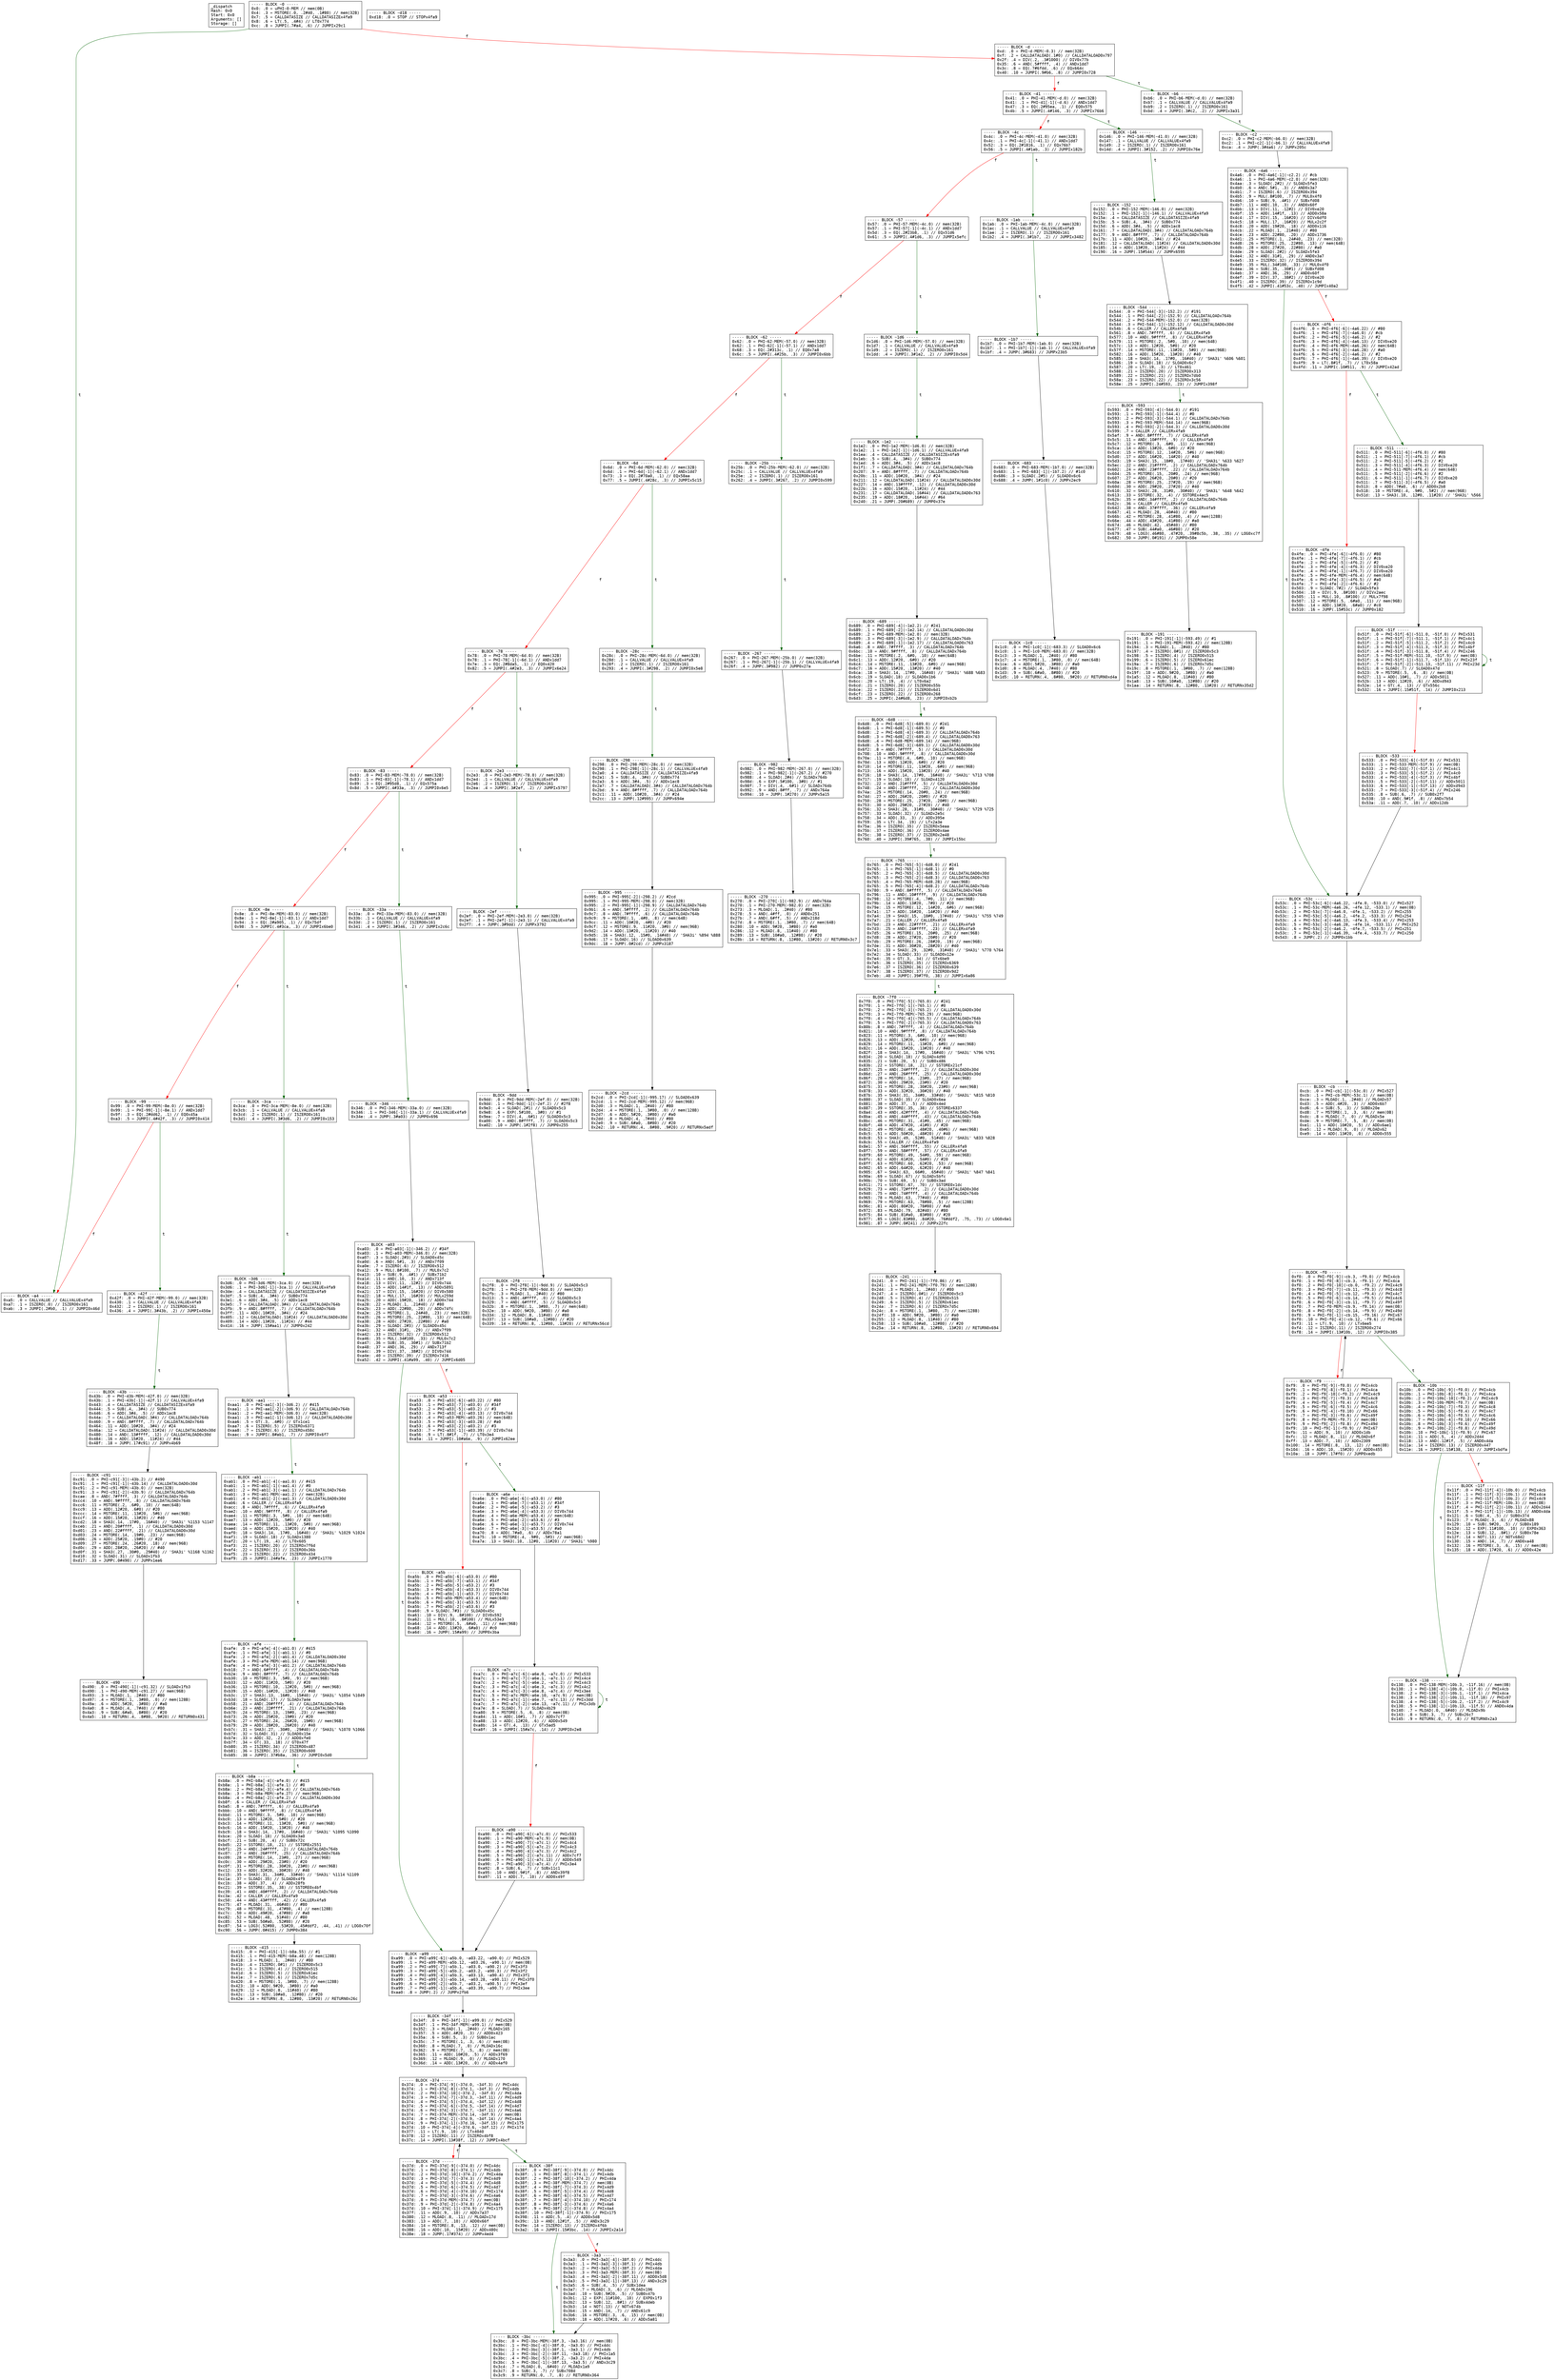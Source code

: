 
digraph G {
graph [fontname = "consolas"];
node  [fontname = "consolas"];
edge  [fontname = "consolas"];
ff [label="{_dispatch\lHash: 0x0\lStart: 0x0\lArguments: []\lStorage: []\l}", shape="record"];
block_0 [label="----- BLOCK ~0 -----\l0x0: .0 = uPHI~0-MEM // mem(0B)\l0x4: .3 = MSTORE(.0, .2#40, .1#80) // mem(32B)\l0x7: .5 = CALLDATASIZE // CALLDATASIZEx4fa9\l0x8: .6 = LT(.5, .4#4) // LT0x774\l0xc: .8 = JUMPI(.7#a4, .6) // JUMPIx29c1\l", shape="record"];
block_d [label="----- BLOCK ~d -----\l0xd: .0 = PHI~d-MEM(~0.3) // mem(32B)\l0xf: .2 = CALLDATALOAD(.1#0) // CALLDATALOAD0x797\l0x2f: .4 = DIV(.2, .3#1000) // DIV0x77b\l0x35: .6 = AND(.5#ffff, .4) // ANDx1dd7\l0x3c: .8 = EQ(.7#6fdd, .6) // EQx664c\l0x40: .10 = JUMPI(.9#b6, .8) // JUMPI0x728\l", shape="record"];
block_41 [label="----- BLOCK ~41 -----\l0x41: .0 = PHI~41-MEM(~d.0) // mem(32B)\l0x41: .1 = PHI~41[-1](~d.6) // ANDx1dd7\l0x47: .3 = EQ(.2#95ea, .1) // EQ0x575\l0x4b: .5 = JUMPI(.4#146, .3) // JUMPIx76b6\l", shape="record"];
block_4c [label="----- BLOCK ~4c -----\l0x4c: .0 = PHI~4c-MEM(~41.0) // mem(32B)\l0x4c: .1 = PHI~4c[-1](~41.1) // ANDx1dd7\l0x52: .3 = EQ(.2#1816, .1) // EQx76b7\l0x56: .5 = JUMPI(.4#1ab, .3) // JUMPIx182b\l", shape="record"];
block_57 [label="----- BLOCK ~57 -----\l0x57: .0 = PHI~57-MEM(~4c.0) // mem(32B)\l0x57: .1 = PHI~57[-1](~4c.1) // ANDx1dd7\l0x5d: .3 = EQ(.2#23b8, .1) // EQx51d6\l0x61: .5 = JUMPI(.4#1d6, .3) // JUMPIx5efc\l", shape="record"];
block_62 [label="----- BLOCK ~62 -----\l0x62: .0 = PHI~62-MEM(~57.0) // mem(32B)\l0x62: .1 = PHI~62[-1](~57.1) // ANDx1dd7\l0x68: .3 = EQ(.2#313c, .1) // EQ0x7a8\l0x6c: .5 = JUMPI(.4#25b, .3) // JUMPI0x6bb\l", shape="record"];
block_6d [label="----- BLOCK ~6d -----\l0x6d: .0 = PHI~6d-MEM(~62.0) // mem(32B)\l0x6d: .1 = PHI~6d[-1](~62.1) // ANDx1dd7\l0x73: .3 = EQ(.2#70a0, .1) // EQx58aa\l0x77: .5 = JUMPI(.4#28c, .3) // JUMPIx5c15\l", shape="record"];
block_78 [label="----- BLOCK ~78 -----\l0x78: .0 = PHI~78-MEM(~6d.0) // mem(32B)\l0x78: .1 = PHI~78[-1](~6d.1) // ANDx1dd7\l0x7e: .3 = EQ(.2#8da5, .1) // EQ0x420\l0x82: .5 = JUMPI(.4#2e3, .3) // JUMPIx6e24\l", shape="record"];
block_83 [label="----- BLOCK ~83 -----\l0x83: .0 = PHI~83-MEM(~78.0) // mem(32B)\l0x83: .1 = PHI~83[-1](~78.1) // ANDx1dd7\l0x89: .3 = EQ(.2#95d8, .1) // EQx575a\l0x8d: .5 = JUMPI(.4#33a, .3) // JUMPI0x6e5\l", shape="record"];
block_8e [label="----- BLOCK ~8e -----\l0x8e: .0 = PHI~8e-MEM(~83.0) // mem(32B)\l0x8e: .1 = PHI~8e[-1](~83.1) // ANDx1dd7\l0x94: .3 = EQ(.2#a905, .1) // EQx75df\l0x98: .5 = JUMPI(.4#3ca, .3) // JUMPIx6be0\l", shape="record"];
block_99 [label="----- BLOCK ~99 -----\l0x99: .0 = PHI~99-MEM(~8e.0) // mem(32B)\l0x99: .1 = PHI~99[-1](~8e.1) // ANDx1dd7\l0x9f: .3 = EQ(.2#dd62, .1) // EQ0x45a\l0xa3: .5 = JUMPI(.4#42f, .3) // JUMPI0x414\l", shape="record"];
block_a4 [label="----- BLOCK ~a4 -----\l0xa5: .0 = CALLVALUE // CALLVALUEx4fa9\l0xa7: .1 = ISZERO(.0) // ISZERO0x161\l0xab: .3 = JUMPI(.2#b0, .1) // JUMPI0x46d\l", shape="record"];
block_b6 [label="----- BLOCK ~b6 -----\l0xb6: .0 = PHI~b6-MEM(~d.0) // mem(32B)\l0xb7: .1 = CALLVALUE // CALLVALUEx4fa9\l0xb9: .2 = ISZERO(.1) // ISZERO0x161\l0xbd: .4 = JUMPI(.3#c2, .2) // JUMPIx3a31\l", shape="record"];
block_c2 [label="----- BLOCK ~c2 -----\l0xc2: .0 = PHI~c2-MEM(~b6.0) // mem(32B)\l0xc2: .1 = PHI~c2[-1](~b6.1) // CALLVALUEx4fa9\l0xca: .4 = JUMP(.3#4a6) // JUMPx205c\l", shape="record"];
block_cb [label="----- BLOCK ~cb -----\l0xcb: .0 = PHI~cb[-1](~53c.0) // PHIx527\l0xcb: .1 = PHI~cb-MEM(~53c.1) // mem(0B)\l0xce: .3 = MLOAD(.1, .2#40) // MLOADx57\l0xd3: .5 = ADD(.4#20, .3) // ADD0x6b7\l0xd6: .6 = SUB(.5, .3) // SUB0x20e\l0xd8: .7 = MSTORE(.1, .3, .6) // mem(0B)\l0xdc: .8 = MLOAD(.7, .0) // MLOADx5e\l0xde: .9 = MSTORE(.7, .5, .8) // mem(0B)\l0xe1: .11 = ADD(.10#20, .5) // ADDx6ae1\l0xe5: .12 = MLOAD(.9, .0) // MLOADx62\l0xe9: .14 = ADD(.13#20, .0) // ADD0x555\l", shape="record"];
block_f0 [label="----- BLOCK ~f0 -----\l0xf0: .0 = PHI~f0[-9](~cb.3, ~f9.0) // PHIx4cb\l0xf0: .1 = PHI~f0[-8](~cb.3, ~f9.1) // PHIx4ca\l0xf0: .2 = PHI~f0[-10](~cb.0, ~f9.2) // PHIx4c9\l0xf0: .3 = PHI~f0[-7](~cb.11, ~f9.3) // PHIx4c8\l0xf0: .4 = PHI~f0[-5](~cb.12, ~f9.4) // PHIx4c7\l0xf0: .5 = PHI~f0[-6](~cb.14, ~f9.5) // PHIx4c6\l0xf0: .6 = PHI~f0[-3](~cb.11, ~f9.7) // PHIx49f\l0xf0: .7 = PHI~f0-MEM(~cb.9, ~f9.14) // mem(0B)\l0xf0: .8 = PHI~f0[-2](~cb.14, ~f9.9) // PHIx49d\l0xf0: .9 = PHI~f0[-1](~cb.15, ~f9.16) // PHIx67\l0xf0: .10 = PHI~f0[-4](~cb.12, ~f9.6) // PHIx66\l0xf3: .11 = LT(.9, .10) // LTx6ee5\l0xf4: .12 = ISZERO(.11) // ISZERO0x274\l0xf8: .14 = JUMPI(.13#10b, .12) // JUMPI0x385\l", shape="record"];
block_f9 [label="----- BLOCK ~f9 -----\l0xf9: .0 = PHI~f9[-9](~f0.0) // PHIx4cb\l0xf9: .1 = PHI~f9[-8](~f0.1) // PHIx4ca\l0xf9: .2 = PHI~f9[-10](~f0.2) // PHIx4c9\l0xf9: .3 = PHI~f9[-7](~f0.3) // PHIx4c8\l0xf9: .4 = PHI~f9[-5](~f0.4) // PHIx4c7\l0xf9: .5 = PHI~f9[-6](~f0.5) // PHIx4c6\l0xf9: .6 = PHI~f9[-4](~f0.10) // PHIx66\l0xf9: .7 = PHI~f9[-3](~f0.6) // PHIx49f\l0xf9: .8 = PHI~f9-MEM(~f0.7) // mem(0B)\l0xf9: .9 = PHI~f9[-2](~f0.8) // PHIx49d\l0xf9: .10 = PHI~f9[-1](~f0.9) // PHIx67\l0xfb: .11 = ADD(.9, .10) // ADD0x1db\l0xfc: .12 = MLOAD(.8, .11) // MLOADx6f\l0xff: .13 = ADD(.7, .10) // ADDx2309\l0x100: .14 = MSTORE(.8, .13, .12) // mem(0B)\l0x104: .16 = ADD(.10, .15#20) // ADD0x455\l0x10a: .18 = JUMP(.17#f0) // JUMP0xedb\l", shape="record"];
block_10b [label="----- BLOCK ~10b -----\l0x10b: .0 = PHI~10b[-9](~f0.0) // PHIx4cb\l0x10b: .1 = PHI~10b[-8](~f0.1) // PHIx4ca\l0x10b: .2 = PHI~10b[-10](~f0.2) // PHIx4c9\l0x10b: .3 = PHI~10b-MEM(~f0.7) // mem(0B)\l0x10b: .4 = PHI~10b[-7](~f0.3) // PHIx4c8\l0x10b: .5 = PHI~10b[-5](~f0.4) // PHIx4c7\l0x10b: .6 = PHI~10b[-6](~f0.5) // PHIx4c6\l0x10b: .7 = PHI~10b[-4](~f0.10) // PHIx66\l0x10b: .8 = PHI~10b[-3](~f0.6) // PHIx49f\l0x10b: .9 = PHI~10b[-2](~f0.8) // PHIx49d\l0x10b: .10 = PHI~10b[-1](~f0.9) // PHIx67\l0x114: .11 = ADD(.5, .4) // ADDx2d44\l0x118: .13 = AND(.12#1f, .5) // AND0x4da\l0x11a: .14 = ISZERO(.13) // ISZERO0x447\l0x11e: .16 = JUMPI(.15#138, .14) // JUMPIxbdfa\l", shape="record"];
block_11f [label="----- BLOCK ~11f -----\l0x11f: .0 = PHI~11f[-4](~10b.0) // PHIx4cb\l0x11f: .1 = PHI~11f[-3](~10b.1) // PHIx4ca\l0x11f: .2 = PHI~11f[-5](~10b.2) // PHIx4c9\l0x11f: .3 = PHI~11f-MEM(~10b.3) // mem(0B)\l0x11f: .4 = PHI~11f[-2](~10b.11) // ADDx2d44\l0x11f: .5 = PHI~11f[-1](~10b.13) // AND0x4da\l0x121: .6 = SUB(.4, .5) // SUB0x374\l0x123: .7 = MLOAD(.3, .6) // MLOADx88\l0x129: .10 = SUB(.9#20, .5) // SUB0x189\l0x12d: .12 = EXP(.11#100, .10) // EXP0x363\l0x12e: .13 = SUB(.12, .8#1) // SUB0x78e\l0x12f: .14 = NOT(.13) // NOTx68d2\l0x130: .15 = AND(.14, .7) // AND0xa48\l0x132: .16 = MSTORE(.3, .6, .15) // mem(0B)\l0x135: .18 = ADD(.17#20, .6) // ADD0x42e\l", shape="record"];
block_138 [label="----- BLOCK ~138 -----\l0x138: .0 = PHI~138-MEM(~10b.3, ~11f.16) // mem(0B)\l0x138: .1 = PHI~138[-4](~10b.0, ~11f.0) // PHIx4cb\l0x138: .2 = PHI~138[-3](~10b.1, ~11f.1) // PHIx4ca\l0x138: .3 = PHI~138[-2](~10b.11, ~11f.18) // PHIx97\l0x138: .4 = PHI~138[-5](~10b.2, ~11f.2) // PHIx4c9\l0x138: .5 = PHI~138[-1](~10b.13, ~11f.5) // AND0x4da\l0x140: .7 = MLOAD(.0, .6#40) // MLOADx9b\l0x143: .8 = SUB(.3, .7) // SUBx26c7\l0x145: .9 = RETURN(.0, .7, .8) // RETURN0x2a3\l", shape="record"];
block_146 [label="----- BLOCK ~146 -----\l0x146: .0 = PHI~146-MEM(~41.0) // mem(32B)\l0x147: .1 = CALLVALUE // CALLVALUEx4fa9\l0x149: .2 = ISZERO(.1) // ISZERO0x161\l0x14d: .4 = JUMPI(.3#152, .2) // JUMPI0x76e\l", shape="record"];
block_152 [label="----- BLOCK ~152 -----\l0x152: .0 = PHI~152-MEM(~146.0) // mem(32B)\l0x152: .1 = PHI~152[-1](~146.1) // CALLVALUEx4fa9\l0x15a: .4 = CALLDATASIZE // CALLDATASIZEx4fa9\l0x15b: .5 = SUB(.4, .3#4) // SUB0x774\l0x15d: .6 = ADD(.3#4, .5) // ADDx1ac8\l0x161: .7 = CALLDATALOAD(.3#4) // CALLDATALOADx764b\l0x177: .9 = AND(.8#ffff, .7) // CALLDATALOADx764b\l0x17b: .11 = ADD(.10#20, .3#4) // #24\l0x181: .12 = CALLDATALOAD(.11#24) // CALLDATALOAD0x30d\l0x185: .14 = ADD(.13#20, .11#24) // #44\l0x190: .16 = JUMP(.15#544) // JUMPx6595\l", shape="record"];
block_191 [label="----- BLOCK ~191 -----\l0x191: .0 = PHI~191[-1](~593.49) // #1\l0x191: .1 = PHI~191-MEM(~593.42) // mem(128B)\l0x194: .3 = MLOAD(.1, .2#40) // #80\l0x197: .4 = ISZERO(.0#1) // ISZERO0x5c3\l0x198: .5 = ISZERO(.4) // ISZERO0x515\l0x199: .6 = ISZERO(.5) // ISZEROx61ec\l0x19a: .7 = ISZERO(.6) // ISZEROx7d5c\l0x19c: .8 = MSTORE(.1, .3#80, .7) // mem(128B)\l0x19f: .10 = ADD(.9#20, .3#80) // #a0\l0x1a5: .12 = MLOAD(.8, .11#40) // #80\l0x1a8: .13 = SUB(.10#a0, .12#80) // #20\l0x1aa: .14 = RETURN(.8, .12#80, .13#20) // RETURNx35d2\l", shape="record"];
block_1ab [label="----- BLOCK ~1ab -----\l0x1ab: .0 = PHI~1ab-MEM(~4c.0) // mem(32B)\l0x1ac: .1 = CALLVALUE // CALLVALUEx4fa9\l0x1ae: .2 = ISZERO(.1) // ISZERO0x161\l0x1b2: .4 = JUMPI(.3#1b7, .2) // JUMPIx3482\l", shape="record"];
block_1b7 [label="----- BLOCK ~1b7 -----\l0x1b7: .0 = PHI~1b7-MEM(~1ab.0) // mem(32B)\l0x1b7: .1 = PHI~1b7[-1](~1ab.1) // CALLVALUEx4fa9\l0x1bf: .4 = JUMP(.3#683) // JUMPx23b5\l", shape="record"];
block_1c0 [label="----- BLOCK ~1c0 -----\l0x1c0: .0 = PHI~1c0[-1](~683.3) // SLOAD0x6c6\l0x1c0: .1 = PHI~1c0-MEM(~683.0) // mem(32B)\l0x1c3: .3 = MLOAD(.1, .2#40) // #80\l0x1c7: .4 = MSTORE(.1, .3#80, .0) // mem(64B)\l0x1ca: .6 = ADD(.5#20, .3#80) // #a0\l0x1d0: .8 = MLOAD(.4, .7#40) // #80\l0x1d3: .9 = SUB(.6#a0, .8#80) // #20\l0x1d5: .10 = RETURN(.4, .8#80, .9#20) // RETURN0xd4a\l", shape="record"];
block_1d6 [label="----- BLOCK ~1d6 -----\l0x1d6: .0 = PHI~1d6-MEM(~57.0) // mem(32B)\l0x1d7: .1 = CALLVALUE // CALLVALUEx4fa9\l0x1d9: .2 = ISZERO(.1) // ISZERO0x161\l0x1dd: .4 = JUMPI(.3#1e2, .2) // JUMPI0x5d4\l", shape="record"];
block_1e2 [label="----- BLOCK ~1e2 -----\l0x1e2: .0 = PHI~1e2-MEM(~1d6.0) // mem(32B)\l0x1e2: .1 = PHI~1e2[-1](~1d6.1) // CALLVALUEx4fa9\l0x1ea: .4 = CALLDATASIZE // CALLDATASIZEx4fa9\l0x1eb: .5 = SUB(.4, .3#4) // SUB0x774\l0x1ed: .6 = ADD(.3#4, .5) // ADDx1ac8\l0x1f1: .7 = CALLDATALOAD(.3#4) // CALLDATALOADx764b\l0x207: .9 = AND(.8#ffff, .7) // CALLDATALOADx764b\l0x20b: .11 = ADD(.10#20, .3#4) // #24\l0x211: .12 = CALLDATALOAD(.11#24) // CALLDATALOAD0x30d\l0x227: .14 = AND(.13#ffff, .12) // CALLDATALOAD0x30d\l0x22b: .16 = ADD(.15#20, .11#24) // #44\l0x231: .17 = CALLDATALOAD(.16#44) // CALLDATALOAD0x763\l0x235: .19 = ADD(.18#20, .16#44) // #64\l0x240: .21 = JUMP(.20#689) // JUMP0x37e\l", shape="record"];
block_241 [label="----- BLOCK ~241 -----\l0x241: .0 = PHI~241[-1](~7f0.86) // #1\l0x241: .1 = PHI~241-MEM(~7f0.79) // mem(128B)\l0x244: .3 = MLOAD(.1, .2#40) // #80\l0x247: .4 = ISZERO(.0#1) // ISZERO0x5c3\l0x248: .5 = ISZERO(.4) // ISZERO0x515\l0x249: .6 = ISZERO(.5) // ISZEROx61ec\l0x24a: .7 = ISZERO(.6) // ISZEROx7d5c\l0x24c: .8 = MSTORE(.1, .3#80, .7) // mem(128B)\l0x24f: .10 = ADD(.9#20, .3#80) // #a0\l0x255: .12 = MLOAD(.8, .11#40) // #80\l0x258: .13 = SUB(.10#a0, .12#80) // #20\l0x25a: .14 = RETURN(.8, .12#80, .13#20) // RETURN0x694\l", shape="record"];
block_25b [label="----- BLOCK ~25b -----\l0x25b: .0 = PHI~25b-MEM(~62.0) // mem(32B)\l0x25c: .1 = CALLVALUE // CALLVALUEx4fa9\l0x25e: .2 = ISZERO(.1) // ISZERO0x161\l0x262: .4 = JUMPI(.3#267, .2) // JUMPI0x599\l", shape="record"];
block_267 [label="----- BLOCK ~267 -----\l0x267: .0 = PHI~267-MEM(~25b.0) // mem(32B)\l0x267: .1 = PHI~267[-1](~25b.1) // CALLVALUEx4fa9\l0x26f: .4 = JUMP(.3#982) // JUMP0x27a\l", shape="record"];
block_270 [label="----- BLOCK ~270 -----\l0x270: .0 = PHI~270[-1](~982.9) // ANDx764a\l0x270: .1 = PHI~270-MEM(~982.0) // mem(32B)\l0x273: .3 = MLOAD(.1, .2#40) // #80\l0x278: .5 = AND(.4#ff, .0) // AND0x251\l0x27b: .7 = AND(.6#ff, .5) // ANDx218d\l0x27d: .8 = MSTORE(.1, .3#80, .7) // mem(64B)\l0x280: .10 = ADD(.9#20, .3#80) // #a0\l0x286: .12 = MLOAD(.8, .11#40) // #80\l0x289: .13 = SUB(.10#a0, .12#80) // #20\l0x28b: .14 = RETURN(.8, .12#80, .13#20) // RETURN0x3c7\l", shape="record"];
block_28c [label="----- BLOCK ~28c -----\l0x28c: .0 = PHI~28c-MEM(~6d.0) // mem(32B)\l0x28d: .1 = CALLVALUE // CALLVALUEx4fa9\l0x28f: .2 = ISZERO(.1) // ISZERO0x161\l0x293: .4 = JUMPI(.3#298, .2) // JUMPI0x5e8\l", shape="record"];
block_298 [label="----- BLOCK ~298 -----\l0x298: .0 = PHI~298-MEM(~28c.0) // mem(32B)\l0x298: .1 = PHI~298[-1](~28c.1) // CALLVALUEx4fa9\l0x2a0: .4 = CALLDATASIZE // CALLDATASIZEx4fa9\l0x2a1: .5 = SUB(.4, .3#4) // SUB0x774\l0x2a3: .6 = ADD(.3#4, .5) // ADDx1ac8\l0x2a7: .7 = CALLDATALOAD(.3#4) // CALLDATALOADx764b\l0x2bd: .9 = AND(.8#ffff, .7) // CALLDATALOADx764b\l0x2c1: .11 = ADD(.10#20, .3#4) // #24\l0x2cc: .13 = JUMP(.12#995) // JUMPx694e\l", shape="record"];
block_2cd [label="----- BLOCK ~2cd -----\l0x2cd: .0 = PHI~2cd[-1](~995.17) // SLOAD0x639\l0x2cd: .1 = PHI~2cd-MEM(~995.12) // mem(96B)\l0x2d0: .3 = MLOAD(.1, .2#40) // #80\l0x2d4: .4 = MSTORE(.1, .3#80, .0) // mem(128B)\l0x2d7: .6 = ADD(.5#20, .3#80) // #a0\l0x2dd: .8 = MLOAD(.4, .7#40) // #80\l0x2e0: .9 = SUB(.6#a0, .8#80) // #20\l0x2e2: .10 = RETURN(.4, .8#80, .9#20) // RETURNx5adf\l", shape="record"];
block_2e3 [label="----- BLOCK ~2e3 -----\l0x2e3: .0 = PHI~2e3-MEM(~78.0) // mem(32B)\l0x2e4: .1 = CALLVALUE // CALLVALUEx4fa9\l0x2e6: .2 = ISZERO(.1) // ISZERO0x161\l0x2ea: .4 = JUMPI(.3#2ef, .2) // JUMPIx5797\l", shape="record"];
block_2ef [label="----- BLOCK ~2ef -----\l0x2ef: .0 = PHI~2ef-MEM(~2e3.0) // mem(32B)\l0x2ef: .1 = PHI~2ef[-1](~2e3.1) // CALLVALUEx4fa9\l0x2f7: .4 = JUMP(.3#9dd) // JUMPx3792\l", shape="record"];
block_2f8 [label="----- BLOCK ~2f8 -----\l0x2f8: .0 = PHI~2f8[-1](~9dd.9) // SLOAD0x5c3\l0x2f8: .1 = PHI~2f8-MEM(~9dd.0) // mem(32B)\l0x2fb: .3 = MLOAD(.1, .2#40) // #80\l0x313: .5 = AND(.4#ffff, .0) // SLOAD0x5c3\l0x329: .7 = AND(.6#ffff, .5) // SLOAD0x5c3\l0x32b: .8 = MSTORE(.1, .3#80, .7) // mem(64B)\l0x32e: .10 = ADD(.9#20, .3#80) // #a0\l0x334: .12 = MLOAD(.8, .11#40) // #80\l0x337: .13 = SUB(.10#a0, .12#80) // #20\l0x339: .14 = RETURN(.8, .12#80, .13#20) // RETURNx56cd\l", shape="record"];
block_33a [label="----- BLOCK ~33a -----\l0x33a: .0 = PHI~33a-MEM(~83.0) // mem(32B)\l0x33b: .1 = CALLVALUE // CALLVALUEx4fa9\l0x33d: .2 = ISZERO(.1) // ISZERO0x161\l0x341: .4 = JUMPI(.3#346, .2) // JUMPIx2c6c\l", shape="record"];
block_346 [label="----- BLOCK ~346 -----\l0x346: .0 = PHI~346-MEM(~33a.0) // mem(32B)\l0x346: .1 = PHI~346[-1](~33a.1) // CALLVALUEx4fa9\l0x34e: .4 = JUMP(.3#a03) // JUMP0x696\l", shape="record"];
block_34f [label="----- BLOCK ~34f -----\l0x34f: .0 = PHI~34f[-1](~a99.0) // PHIx529\l0x34f: .1 = PHI~34f-MEM(~a99.1) // mem(0B)\l0x352: .3 = MLOAD(.1, .2#40) // MLOADx165\l0x357: .5 = ADD(.4#20, .3) // ADD0x423\l0x35a: .6 = SUB(.5, .3) // SUB0x1ac\l0x35c: .7 = MSTORE(.1, .3, .6) // mem(0B)\l0x360: .8 = MLOAD(.7, .0) // MLOADx16c\l0x362: .9 = MSTORE(.7, .5, .8) // mem(0B)\l0x365: .11 = ADD(.10#20, .5) // ADDx3f69\l0x369: .12 = MLOAD(.9, .0) // MLOADx170\l0x36d: .14 = ADD(.13#20, .0) // ADDx4af0\l", shape="record"];
block_374 [label="----- BLOCK ~374 -----\l0x374: .0 = PHI~374[-9](~37d.0, ~34f.3) // PHIx4dc\l0x374: .1 = PHI~374[-8](~37d.1, ~34f.3) // PHIx4db\l0x374: .2 = PHI~374[-10](~37d.2, ~34f.0) // PHIx4da\l0x374: .3 = PHI~374[-7](~37d.3, ~34f.11) // PHIx4d9\l0x374: .4 = PHI~374[-5](~37d.4, ~34f.12) // PHIx4d8\l0x374: .5 = PHI~374[-6](~37d.5, ~34f.14) // PHIx4d7\l0x374: .6 = PHI~374[-3](~37d.7, ~34f.11) // PHIx4a6\l0x374: .7 = PHI~374-MEM(~37d.14, ~34f.9) // mem(0B)\l0x374: .8 = PHI~374[-2](~37d.9, ~34f.14) // PHIx4a4\l0x374: .9 = PHI~374[-1](~37d.16, ~34f.15) // PHIx175\l0x374: .10 = PHI~374[-4](~37d.6, ~34f.12) // PHIx174\l0x377: .11 = LT(.9, .10) // LTx4040\l0x378: .12 = ISZERO(.11) // ISZEROx4bf8\l0x37c: .14 = JUMPI(.13#38f, .12) // JUMPIx4bcf\l", shape="record"];
block_37d [label="----- BLOCK ~37d -----\l0x37d: .0 = PHI~37d[-9](~374.0) // PHIx4dc\l0x37d: .1 = PHI~37d[-8](~374.1) // PHIx4db\l0x37d: .2 = PHI~37d[-10](~374.2) // PHIx4da\l0x37d: .3 = PHI~37d[-7](~374.3) // PHIx4d9\l0x37d: .4 = PHI~37d[-5](~374.4) // PHIx4d8\l0x37d: .5 = PHI~37d[-6](~374.5) // PHIx4d7\l0x37d: .6 = PHI~37d[-4](~374.10) // PHIx174\l0x37d: .7 = PHI~37d[-3](~374.6) // PHIx4a6\l0x37d: .8 = PHI~37d-MEM(~374.7) // mem(0B)\l0x37d: .9 = PHI~37d[-2](~374.8) // PHIx4a4\l0x37d: .10 = PHI~37d[-1](~374.9) // PHIx175\l0x37f: .11 = ADD(.9, .10) // ADDx7a37\l0x380: .12 = MLOAD(.8, .11) // MLOADx17d\l0x383: .13 = ADD(.7, .10) // ADD0x66f\l0x384: .14 = MSTORE(.8, .13, .12) // mem(0B)\l0x388: .16 = ADD(.10, .15#20) // ADDx480c\l0x38e: .18 = JUMP(.17#374) // JUMPx4ed4\l", shape="record"];
block_38f [label="----- BLOCK ~38f -----\l0x38f: .0 = PHI~38f[-9](~374.0) // PHIx4dc\l0x38f: .1 = PHI~38f[-8](~374.1) // PHIx4db\l0x38f: .2 = PHI~38f[-10](~374.2) // PHIx4da\l0x38f: .3 = PHI~38f-MEM(~374.7) // mem(0B)\l0x38f: .4 = PHI~38f[-7](~374.3) // PHIx4d9\l0x38f: .5 = PHI~38f[-5](~374.4) // PHIx4d8\l0x38f: .6 = PHI~38f[-6](~374.5) // PHIx4d7\l0x38f: .7 = PHI~38f[-4](~374.10) // PHIx174\l0x38f: .8 = PHI~38f[-3](~374.6) // PHIx4a6\l0x38f: .9 = PHI~38f[-2](~374.8) // PHIx4a4\l0x38f: .10 = PHI~38f[-1](~374.9) // PHIx175\l0x398: .11 = ADD(.5, .4) // ADD0x5d8\l0x39c: .13 = AND(.12#1f, .5) // ANDx3c29\l0x39e: .14 = ISZERO(.13) // ISZEROx4f6b\l0x3a2: .16 = JUMPI(.15#3bc, .14) // JUMPIx2a14\l", shape="record"];
block_3a3 [label="----- BLOCK ~3a3 -----\l0x3a3: .0 = PHI~3a3[-4](~38f.0) // PHIx4dc\l0x3a3: .1 = PHI~3a3[-3](~38f.1) // PHIx4db\l0x3a3: .2 = PHI~3a3[-5](~38f.2) // PHIx4da\l0x3a3: .3 = PHI~3a3-MEM(~38f.3) // mem(0B)\l0x3a3: .4 = PHI~3a3[-2](~38f.11) // ADD0x5d8\l0x3a3: .5 = PHI~3a3[-1](~38f.13) // ANDx3c29\l0x3a5: .6 = SUB(.4, .5) // SUBx1dea\l0x3a7: .7 = MLOAD(.3, .6) // MLOADx196\l0x3ad: .10 = SUB(.9#20, .5) // SUB0x47b\l0x3b1: .12 = EXP(.11#100, .10) // EXP0x1f3\l0x3b2: .13 = SUB(.12, .8#1) // SUBx4deb\l0x3b3: .14 = NOT(.13) // NOTx674b\l0x3b4: .15 = AND(.14, .7) // ANDx61c9\l0x3b6: .16 = MSTORE(.3, .6, .15) // mem(0B)\l0x3b9: .18 = ADD(.17#20, .6) // ADDx5a81\l", shape="record"];
block_3bc [label="----- BLOCK ~3bc -----\l0x3bc: .0 = PHI~3bc-MEM(~38f.3, ~3a3.16) // mem(0B)\l0x3bc: .1 = PHI~3bc[-4](~38f.0, ~3a3.0) // PHIx4dc\l0x3bc: .2 = PHI~3bc[-3](~38f.1, ~3a3.1) // PHIx4db\l0x3bc: .3 = PHI~3bc[-2](~38f.11, ~3a3.18) // PHIx1a5\l0x3bc: .4 = PHI~3bc[-5](~38f.2, ~3a3.2) // PHIx4da\l0x3bc: .5 = PHI~3bc[-1](~38f.13, ~3a3.5) // ANDx3c29\l0x3c4: .7 = MLOAD(.0, .6#40) // MLOADx1a9\l0x3c7: .8 = SUB(.3, .7) // SUBx708d\l0x3c9: .9 = RETURN(.0, .7, .8) // RETURN0x364\l", shape="record"];
block_3ca [label="----- BLOCK ~3ca -----\l0x3ca: .0 = PHI~3ca-MEM(~8e.0) // mem(32B)\l0x3cb: .1 = CALLVALUE // CALLVALUEx4fa9\l0x3cd: .2 = ISZERO(.1) // ISZERO0x161\l0x3d1: .4 = JUMPI(.3#3d6, .2) // JUMPI0x153\l", shape="record"];
block_3d6 [label="----- BLOCK ~3d6 -----\l0x3d6: .0 = PHI~3d6-MEM(~3ca.0) // mem(32B)\l0x3d6: .1 = PHI~3d6[-1](~3ca.1) // CALLVALUEx4fa9\l0x3de: .4 = CALLDATASIZE // CALLDATASIZEx4fa9\l0x3df: .5 = SUB(.4, .3#4) // SUB0x774\l0x3e1: .6 = ADD(.3#4, .5) // ADDx1ac8\l0x3e5: .7 = CALLDATALOAD(.3#4) // CALLDATALOADx764b\l0x3fb: .9 = AND(.8#ffff, .7) // CALLDATALOADx764b\l0x3ff: .11 = ADD(.10#20, .3#4) // #24\l0x405: .12 = CALLDATALOAD(.11#24) // CALLDATALOAD0x30d\l0x409: .14 = ADD(.13#20, .11#24) // #44\l0x414: .16 = JUMP(.15#aa1) // JUMP0x242\l", shape="record"];
block_415 [label="----- BLOCK ~415 -----\l0x415: .0 = PHI~415[-1](~b8a.55) // #1\l0x415: .1 = PHI~415-MEM(~b8a.48) // mem(128B)\l0x418: .3 = MLOAD(.1, .2#40) // #80\l0x41b: .4 = ISZERO(.0#1) // ISZERO0x5c3\l0x41c: .5 = ISZERO(.4) // ISZERO0x515\l0x41d: .6 = ISZERO(.5) // ISZEROx61ec\l0x41e: .7 = ISZERO(.6) // ISZEROx7d5c\l0x420: .8 = MSTORE(.1, .3#80, .7) // mem(128B)\l0x423: .10 = ADD(.9#20, .3#80) // #a0\l0x429: .12 = MLOAD(.8, .11#40) // #80\l0x42c: .13 = SUB(.10#a0, .12#80) // #20\l0x42e: .14 = RETURN(.8, .12#80, .13#20) // RETURN0x26c\l", shape="record"];
block_42f [label="----- BLOCK ~42f -----\l0x42f: .0 = PHI~42f-MEM(~99.0) // mem(32B)\l0x430: .1 = CALLVALUE // CALLVALUEx4fa9\l0x432: .2 = ISZERO(.1) // ISZERO0x161\l0x436: .4 = JUMPI(.3#43b, .2) // JUMPIx450a\l", shape="record"];
block_43b [label="----- BLOCK ~43b -----\l0x43b: .0 = PHI~43b-MEM(~42f.0) // mem(32B)\l0x43b: .1 = PHI~43b[-1](~42f.1) // CALLVALUEx4fa9\l0x443: .4 = CALLDATASIZE // CALLDATASIZEx4fa9\l0x444: .5 = SUB(.4, .3#4) // SUB0x774\l0x446: .6 = ADD(.3#4, .5) // ADDx1ac8\l0x44a: .7 = CALLDATALOAD(.3#4) // CALLDATALOADx764b\l0x460: .9 = AND(.8#ffff, .7) // CALLDATALOADx764b\l0x464: .11 = ADD(.10#20, .3#4) // #24\l0x46a: .12 = CALLDATALOAD(.11#24) // CALLDATALOAD0x30d\l0x480: .14 = AND(.13#ffff, .12) // CALLDATALOAD0x30d\l0x484: .16 = ADD(.15#20, .11#24) // #44\l0x48f: .18 = JUMP(.17#c91) // JUMPx4b69\l", shape="record"];
block_490 [label="----- BLOCK ~490 -----\l0x490: .0 = PHI~490[-1](~c91.32) // SLOADx1fb3\l0x490: .1 = PHI~490-MEM(~c91.27) // mem(96B)\l0x493: .3 = MLOAD(.1, .2#40) // #80\l0x497: .4 = MSTORE(.1, .3#80, .0) // mem(128B)\l0x49a: .6 = ADD(.5#20, .3#80) // #a0\l0x4a0: .8 = MLOAD(.4, .7#40) // #80\l0x4a3: .9 = SUB(.6#a0, .8#80) // #20\l0x4a5: .10 = RETURN(.4, .8#80, .9#20) // RETURN0x431\l", shape="record"];
block_4a6 [label="----- BLOCK ~4a6 -----\l0x4a6: .0 = PHI~4a6[-1](~c2.2) // #cb\l0x4a6: .1 = PHI~4a6-MEM(~c2.0) // mem(32B)\l0x4aa: .3 = SLOAD(.2#2) // SLOADx5fe3\l0x4b0: .6 = AND(.5#1, .3) // AND0x3a7\l0x4b1: .7 = ISZERO(.6) // ISZERO0x394\l0x4b5: .9 = MUL(.8#100, .7) // MUL0x4f0\l0x4b6: .10 = SUB(.9, .4#1) // SUBxfd08\l0x4b7: .11 = AND(.10, .3) // AND0x60f\l0x4bb: .13 = DIV(.11, .12#2) // DIV0xe20\l0x4bf: .15 = ADD(.14#1f, .13) // ADD0x58a\l0x4c4: .17 = DIV(.15, .16#20) // DIVx6df0\l0x4c5: .18 = MUL(.17, .16#20) // MULx2c2f\l0x4c8: .20 = ADD(.19#20, .18) // ADD0x116\l0x4cb: .22 = MLOAD(.1, .21#40) // #80\l0x4ce: .23 = ADD(.22#80, .20) // ADDx1736\l0x4d1: .25 = MSTORE(.1, .24#40, .23) // mem(32B)\l0x4d8: .26 = MSTORE(.25, .22#80, .13) // mem(64B)\l0x4db: .28 = ADD(.27#20, .22#80) // #a0\l0x4de: .29 = SLOAD(.2#2) // SLOADx5fe3\l0x4e4: .32 = AND(.31#1, .29) // AND0x3a7\l0x4e5: .33 = ISZERO(.32) // ISZERO0x394\l0x4e9: .35 = MUL(.34#100, .33) // MUL0x4f0\l0x4ea: .36 = SUB(.35, .30#1) // SUBxfd08\l0x4eb: .37 = AND(.36, .29) // AND0x60f\l0x4ef: .39 = DIV(.37, .38#2) // DIV0xe20\l0x4f1: .40 = ISZERO(.39) // ISZEROx1c9d\l0x4f5: .42 = JUMPI(.41#53c, .40) // JUMPIx40a2\l", shape="record"];
block_4f6 [label="----- BLOCK ~4f6 -----\l0x4f6: .0 = PHI~4f6[-6](~4a6.22) // #80\l0x4f6: .1 = PHI~4f6[-7](~4a6.0) // #cb\l0x4f6: .2 = PHI~4f6[-5](~4a6.2) // #2\l0x4f6: .3 = PHI~4f6[-4](~4a6.13) // DIV0xe20\l0x4f6: .4 = PHI~4f6-MEM(~4a6.26) // mem(64B)\l0x4f6: .5 = PHI~4f6[-3](~4a6.28) // #a0\l0x4f6: .6 = PHI~4f6[-2](~4a6.2) // #2\l0x4f6: .7 = PHI~4f6[-1](~4a6.39) // DIV0xe20\l0x4f9: .9 = LT(.8#1f, .7) // LT0x58a\l0x4fd: .11 = JUMPI(.10#511, .9) // JUMPIx42ad\l", shape="record"];
block_4fe [label="----- BLOCK ~4fe -----\l0x4fe: .0 = PHI~4fe[-6](~4f6.0) // #80\l0x4fe: .1 = PHI~4fe[-7](~4f6.1) // #cb\l0x4fe: .2 = PHI~4fe[-5](~4f6.2) // #2\l0x4fe: .3 = PHI~4fe[-4](~4f6.3) // DIV0xe20\l0x4fe: .4 = PHI~4fe[-1](~4f6.7) // DIV0xe20\l0x4fe: .5 = PHI~4fe-MEM(~4f6.4) // mem(64B)\l0x4fe: .6 = PHI~4fe[-3](~4f6.5) // #a0\l0x4fe: .7 = PHI~4fe[-2](~4f6.6) // #2\l0x503: .9 = SLOAD(.7#2) // SLOADx5fe3\l0x504: .10 = DIV(.9, .8#100) // DIVx2aec\l0x505: .11 = MUL(.10, .8#100) // MULx7f98\l0x507: .12 = MSTORE(.5, .6#a0, .11) // mem(96B)\l0x50b: .14 = ADD(.13#20, .6#a0) // #c0\l0x510: .16 = JUMP(.15#53c) // JUMP0x182\l", shape="record"];
block_511 [label="----- BLOCK ~511 -----\l0x511: .0 = PHI~511[-6](~4f6.0) // #80\l0x511: .1 = PHI~511[-7](~4f6.1) // #cb\l0x511: .2 = PHI~511[-5](~4f6.2) // #2\l0x511: .3 = PHI~511[-4](~4f6.3) // DIV0xe20\l0x511: .4 = PHI~511-MEM(~4f6.4) // mem(64B)\l0x511: .5 = PHI~511[-2](~4f6.6) // #2\l0x511: .6 = PHI~511[-1](~4f6.7) // DIV0xe20\l0x511: .7 = PHI~511[-3](~4f6.5) // #a0\l0x513: .8 = ADD(.7#a0, .6) // ADD0x2b8\l0x518: .10 = MSTORE(.4, .9#0, .5#2) // mem(96B)\l0x51d: .13 = SHA3(.10, .12#0, .11#20) // 'SHA3i' %566\l", shape="record"];
block_51f [label="----- BLOCK ~51f -----\l0x51f: .0 = PHI~51f[-6](~511.0, ~51f.0) // PHIx531\l0x51f: .1 = PHI~51f[-7](~511.1, ~51f.1) // PHIx4c1\l0x51f: .2 = PHI~51f[-5](~511.2, ~51f.2) // PHIx4c0\l0x51f: .3 = PHI~51f[-4](~511.3, ~51f.3) // PHIx4bf\l0x51f: .4 = PHI~51f[-3](~511.8, ~51f.4) // PHIx246\l0x51f: .5 = PHI~51f-MEM(~511.10, ~51f.9) // mem(0B)\l0x51f: .6 = PHI~51f[-1](~511.7, ~51f.13) // PHIx23f\l0x51f: .7 = PHI~51f[-2](~511.13, ~51f.11) // PHIx23d\l0x521: .8 = SLOAD(.7) // SLOAD0x47d\l0x523: .9 = MSTORE(.5, .6, .8) // mem(0B)\l0x527: .11 = ADD(.10#1, .7) // ADDx5011\l0x52b: .13 = ADD(.12#20, .6) // ADDxd943\l0x52e: .14 = GT(.4, .13) // GTx556c\l0x532: .16 = JUMPI(.15#51f, .14) // JUMPI0x213\l", shape="record"];
block_533 [label="----- BLOCK ~533 -----\l0x533: .0 = PHI~533[-6](~51f.0) // PHIx531\l0x533: .1 = PHI~533-MEM(~51f.9) // mem(0B)\l0x533: .2 = PHI~533[-7](~51f.1) // PHIx4c1\l0x533: .3 = PHI~533[-5](~51f.2) // PHIx4c0\l0x533: .4 = PHI~533[-4](~51f.3) // PHIx4bf\l0x533: .5 = PHI~533[-2](~51f.11) // ADDx5011\l0x533: .6 = PHI~533[-1](~51f.13) // ADDxd943\l0x533: .7 = PHI~533[-3](~51f.4) // PHIx246\l0x535: .8 = SUB(.6, .7) // SUB0x2f7\l0x538: .10 = AND(.9#1f, .8) // ANDx7b54\l0x53a: .11 = ADD(.7, .10) // ADDx12db\l", shape="record"];
block_53c [label="----- BLOCK ~53c -----\l0x53c: .0 = PHI~53c[-6](~4a6.22, ~4fe.0, ~533.0) // PHIx527\l0x53c: .1 = PHI~53c-MEM(~4a6.26, ~4fe.12, ~533.1) // mem(0B)\l0x53c: .2 = PHI~53c[-7](~4a6.0, ~4fe.1, ~533.2) // PHIx255\l0x53c: .3 = PHI~53c[-5](~4a6.2, ~4fe.2, ~533.3) // PHIx254\l0x53c: .4 = PHI~53c[-4](~4a6.13, ~4fe.3, ~533.4) // PHIx253\l0x53c: .5 = PHI~53c[-3](~4a6.28, ~4fe.14, ~533.11) // PHIx252\l0x53c: .6 = PHI~53c[-2](~4a6.2, ~4fe.7, ~533.5) // PHIx251\l0x53c: .7 = PHI~53c[-1](~4a6.39, ~4fe.4, ~533.7) // PHIx250\l0x543: .8 = JUMP(.2) // JUMP0x1bb\l", shape="record"];
block_544 [label="----- BLOCK ~544 -----\l0x544: .0 = PHI~544[-3](~152.2) // #191\l0x544: .1 = PHI~544[-2](~152.9) // CALLDATALOADx764b\l0x544: .2 = PHI~544-MEM(~152.0) // mem(32B)\l0x544: .3 = PHI~544[-1](~152.12) // CALLDATALOAD0x30d\l0x54b: .6 = CALLER // CALLERx4fa9\l0x561: .8 = AND(.7#ffff, .6) // CALLERx4fa9\l0x577: .10 = AND(.9#ffff, .8) // CALLERx4fa9\l0x579: .11 = MSTORE(.2, .5#0, .10) // mem(64B)\l0x57c: .13 = ADD(.12#20, .5#0) // #20\l0x57f: .14 = MSTORE(.11, .13#20, .5#0) // mem(96B)\l0x582: .16 = ADD(.15#20, .13#20) // #40\l0x585: .18 = SHA3(.14, .17#0, .16#40) // 'SHA3i' %606 %601\l0x586: .19 = SLOAD(.18) // SLOAD0x6c7\l0x587: .20 = LT(.19, .3) // LT0x461\l0x588: .21 = ISZERO(.20) // ISZERO0x313\l0x589: .22 = ISZERO(.21) // ISZEROx7db0\l0x58a: .23 = ISZERO(.22) // ISZEROx3c56\l0x58e: .25 = JUMPI(.24#593, .23) // JUMPIx398f\l", shape="record"];
block_593 [label="----- BLOCK ~593 -----\l0x593: .0 = PHI~593[-4](~544.0) // #191\l0x593: .1 = PHI~593[-1](~544.4) // #0\l0x593: .2 = PHI~593[-3](~544.1) // CALLDATALOADx764b\l0x593: .3 = PHI~593-MEM(~544.14) // mem(96B)\l0x593: .4 = PHI~593[-2](~544.3) // CALLDATALOAD0x30d\l0x599: .7 = CALLER // CALLERx4fa9\l0x5af: .9 = AND(.8#ffff, .7) // CALLERx4fa9\l0x5c5: .11 = AND(.10#ffff, .9) // CALLERx4fa9\l0x5c7: .12 = MSTORE(.3, .6#0, .11) // mem(96B)\l0x5ca: .14 = ADD(.13#20, .6#0) // #20\l0x5cd: .15 = MSTORE(.12, .14#20, .5#6) // mem(96B)\l0x5d0: .17 = ADD(.16#20, .14#20) // #40\l0x5d3: .19 = SHA3(.15, .18#0, .17#40) // 'SHA3i' %633 %627\l0x5ec: .22 = AND(.21#ffff, .2) // CALLDATALOADx764b\l0x602: .24 = AND(.23#ffff, .22) // CALLDATALOADx764b\l0x604: .25 = MSTORE(.15, .20#0, .24) // mem(96B)\l0x607: .27 = ADD(.26#20, .20#0) // #20\l0x60a: .28 = MSTORE(.25, .27#20, .19) // mem(96B)\l0x60d: .30 = ADD(.29#20, .27#20) // #40\l0x610: .32 = SHA3(.28, .31#0, .30#40) // 'SHA3i' %648 %642\l0x613: .33 = SSTORE(.32, .4) // SSTOREx4ac5\l0x62b: .35 = AND(.34#ffff, .2) // CALLDATALOADx764b\l0x62c: .36 = CALLER // CALLERx4fa9\l0x642: .38 = AND(.37#ffff, .36) // CALLERx4fa9\l0x667: .41 = MLOAD(.28, .40#40) // #80\l0x66b: .42 = MSTORE(.28, .41#80, .4) // mem(128B)\l0x66e: .44 = ADD(.43#20, .41#80) // #a0\l0x674: .46 = MLOAD(.42, .45#40) // #80\l0x677: .47 = SUB(.44#a0, .46#80) // #20\l0x679: .48 = LOG3(.46#80, .47#20, .39#8c5b, .38, .35) // LOG0xc7f\l0x682: .50 = JUMP(.0#191) // JUMP0x58e\l", shape="record"];
block_683 [label="----- BLOCK ~683 -----\l0x683: .0 = PHI~683-MEM(~1b7.0) // mem(32B)\l0x683: .1 = PHI~683[-1](~1b7.2) // #1c0\l0x686: .3 = SLOAD(.2#5) // SLOAD0x6c6\l0x688: .4 = JUMP(.1#1c0) // JUMPx2ec9\l", shape="record"];
block_689 [label="----- BLOCK ~689 -----\l0x689: .0 = PHI~689[-4](~1e2.2) // #241\l0x689: .1 = PHI~689[-2](~1e2.14) // CALLDATALOAD0x30d\l0x689: .2 = PHI~689-MEM(~1e2.0) // mem(32B)\l0x689: .3 = PHI~689[-3](~1e2.9) // CALLDATALOADx764b\l0x689: .4 = PHI~689[-1](~1e2.17) // CALLDATALOAD0x763\l0x6a6: .8 = AND(.7#ffff, .3) // CALLDATALOADx764b\l0x6bc: .10 = AND(.9#ffff, .8) // CALLDATALOADx764b\l0x6be: .11 = MSTORE(.2, .6#0, .10) // mem(64B)\l0x6c1: .13 = ADD(.12#20, .6#0) // #20\l0x6c4: .14 = MSTORE(.11, .13#20, .6#0) // mem(96B)\l0x6c7: .16 = ADD(.15#20, .13#20) // #40\l0x6ca: .18 = SHA3(.14, .17#0, .16#40) // 'SHA3i' %688 %683\l0x6cb: .19 = SLOAD(.18) // SLOAD0x1b6\l0x6cc: .20 = LT(.19, .4) // LT0x6a2\l0x6cd: .21 = ISZERO(.20) // ISZERO0x55b\l0x6ce: .22 = ISZERO(.21) // ISZERO0x6d1\l0x6cf: .23 = ISZERO(.22) // ISZERO0x268\l0x6d3: .25 = JUMPI(.24#6d8, .23) // JUMPI0xb2b\l", shape="record"];
block_6d8 [label="----- BLOCK ~6d8 -----\l0x6d8: .0 = PHI~6d8[-5](~689.0) // #241\l0x6d8: .1 = PHI~6d8[-1](~689.5) // #0\l0x6d8: .2 = PHI~6d8[-4](~689.3) // CALLDATALOADx764b\l0x6d8: .3 = PHI~6d8[-2](~689.4) // CALLDATALOAD0x763\l0x6d8: .4 = PHI~6d8-MEM(~689.14) // mem(96B)\l0x6d8: .5 = PHI~6d8[-3](~689.1) // CALLDATALOAD0x30d\l0x6f2: .8 = AND(.7#ffff, .5) // CALLDATALOAD0x30d\l0x708: .10 = AND(.9#ffff, .8) // CALLDATALOAD0x30d\l0x70a: .11 = MSTORE(.4, .6#0, .10) // mem(96B)\l0x70d: .13 = ADD(.12#20, .6#0) // #20\l0x710: .14 = MSTORE(.11, .13#20, .6#0) // mem(96B)\l0x713: .16 = ADD(.15#20, .13#20) // #40\l0x716: .18 = SHA3(.14, .17#0, .16#40) // 'SHA3i' %713 %708\l0x717: .19 = SLOAD(.18) // SLOADx4120\l0x732: .22 = AND(.21#ffff, .5) // CALLDATALOAD0x30d\l0x748: .24 = AND(.23#ffff, .22) // CALLDATALOAD0x30d\l0x74a: .25 = MSTORE(.14, .20#0, .24) // mem(96B)\l0x74d: .27 = ADD(.26#20, .20#0) // #20\l0x750: .28 = MSTORE(.25, .27#20, .20#0) // mem(96B)\l0x753: .30 = ADD(.29#20, .27#20) // #40\l0x756: .32 = SHA3(.28, .31#0, .30#40) // 'SHA3i' %729 %725\l0x757: .33 = SLOAD(.32) // SLOADx2e5c\l0x758: .34 = ADD(.33, .3) // ADDx395e\l0x759: .35 = LT(.34, .19) // LTx2a3e\l0x75a: .36 = ISZERO(.35) // ISZEROx5eaa\l0x75b: .37 = ISZERO(.36) // ISZERO0x4ae\l0x75c: .38 = ISZERO(.37) // ISZEROx2e48\l0x760: .40 = JUMPI(.39#765, .38) // JUMPIx15bc\l", shape="record"];
block_765 [label="----- BLOCK ~765 -----\l0x765: .0 = PHI~765[-5](~6d8.0) // #241\l0x765: .1 = PHI~765[-1](~6d8.1) // #0\l0x765: .2 = PHI~765[-3](~6d8.5) // CALLDATALOAD0x30d\l0x765: .3 = PHI~765[-2](~6d8.3) // CALLDATALOAD0x763\l0x765: .4 = PHI~765-MEM(~6d8.28) // mem(96B)\l0x765: .5 = PHI~765[-4](~6d8.2) // CALLDATALOADx764b\l0x780: .9 = AND(.8#ffff, .5) // CALLDATALOADx764b\l0x796: .11 = AND(.10#ffff, .9) // CALLDATALOADx764b\l0x798: .12 = MSTORE(.4, .7#0, .11) // mem(96B)\l0x79b: .14 = ADD(.13#20, .7#0) // #20\l0x79e: .15 = MSTORE(.12, .14#20, .6#6) // mem(96B)\l0x7a1: .17 = ADD(.16#20, .14#20) // #40\l0x7a4: .19 = SHA3(.15, .18#0, .17#40) // 'SHA3i' %755 %749\l0x7a7: .21 = CALLER // CALLERx4fa9\l0x7bd: .23 = AND(.22#ffff, .21) // CALLERx4fa9\l0x7d3: .25 = AND(.24#ffff, .23) // CALLERx4fa9\l0x7d5: .26 = MSTORE(.15, .20#0, .25) // mem(96B)\l0x7d8: .28 = ADD(.27#20, .20#0) // #20\l0x7db: .29 = MSTORE(.26, .28#20, .19) // mem(96B)\l0x7de: .31 = ADD(.30#20, .28#20) // #40\l0x7e1: .33 = SHA3(.29, .32#0, .31#40) // 'SHA3i' %770 %764\l0x7e2: .34 = SLOAD(.33) // SLOAD0x12e\l0x7e4: .35 = GT(.3, .34) // GTx6be9\l0x7e5: .36 = ISZERO(.35) // ISZEROx6369\l0x7e6: .37 = ISZERO(.36) // ISZERO0x639\l0x7e7: .38 = ISZERO(.37) // ISZERO0x9d2\l0x7eb: .40 = JUMPI(.39#7f0, .38) // JUMPIx6a86\l", shape="record"];
block_7f0 [label="----- BLOCK ~7f0 -----\l0x7f0: .0 = PHI~7f0[-5](~765.0) // #241\l0x7f0: .1 = PHI~7f0[-1](~765.1) // #0\l0x7f0: .2 = PHI~7f0[-3](~765.2) // CALLDATALOAD0x30d\l0x7f0: .3 = PHI~7f0-MEM(~765.29) // mem(96B)\l0x7f0: .4 = PHI~7f0[-4](~765.5) // CALLDATALOADx764b\l0x7f0: .5 = PHI~7f0[-2](~765.3) // CALLDATALOAD0x763\l0x80b: .8 = AND(.7#ffff, .4) // CALLDATALOADx764b\l0x821: .10 = AND(.9#ffff, .8) // CALLDATALOADx764b\l0x823: .11 = MSTORE(.3, .6#0, .10) // mem(96B)\l0x826: .13 = ADD(.12#20, .6#0) // #20\l0x829: .14 = MSTORE(.11, .13#20, .6#0) // mem(96B)\l0x82c: .16 = ADD(.15#20, .13#20) // #40\l0x82f: .18 = SHA3(.14, .17#0, .16#40) // 'SHA3i' %796 %791\l0x834: .20 = SLOAD(.18) // SLOADx4d90\l0x835: .21 = SUB(.20, .5) // SUB0x486\l0x83b: .22 = SSTORE(.18, .21) // SSTOREx21cf\l0x857: .25 = AND(.24#ffff, .2) // CALLDATALOAD0x30d\l0x86d: .27 = AND(.26#ffff, .25) // CALLDATALOAD0x30d\l0x86f: .28 = MSTORE(.14, .23#0, .27) // mem(96B)\l0x872: .30 = ADD(.29#20, .23#0) // #20\l0x875: .31 = MSTORE(.28, .30#20, .23#0) // mem(96B)\l0x878: .33 = ADD(.32#20, .30#20) // #40\l0x87b: .35 = SHA3(.31, .34#0, .33#40) // 'SHA3i' %815 %810\l0x880: .37 = SLOAD(.35) // SLOAD0x6ea\l0x881: .38 = ADD(.37, .5) // ADD0x4ed\l0x887: .39 = SSTORE(.35, .38) // SSTOREx6337\l0x8a4: .43 = AND(.42#ffff, .4) // CALLDATALOADx764b\l0x8ba: .45 = AND(.44#ffff, .43) // CALLDATALOADx764b\l0x8bc: .46 = MSTORE(.31, .41#0, .45) // mem(96B)\l0x8bf: .48 = ADD(.47#20, .41#0) // #20\l0x8c2: .49 = MSTORE(.46, .48#20, .40#6) // mem(96B)\l0x8c5: .51 = ADD(.50#20, .48#20) // #40\l0x8c8: .53 = SHA3(.49, .52#0, .51#40) // 'SHA3i' %833 %828\l0x8cb: .55 = CALLER // CALLERx4fa9\l0x8e1: .57 = AND(.56#ffff, .55) // CALLERx4fa9\l0x8f7: .59 = AND(.58#ffff, .57) // CALLERx4fa9\l0x8f9: .60 = MSTORE(.49, .54#0, .59) // mem(96B)\l0x8fc: .62 = ADD(.61#20, .54#0) // #20\l0x8ff: .63 = MSTORE(.60, .62#20, .53) // mem(96B)\l0x902: .65 = ADD(.64#20, .62#20) // #40\l0x905: .67 = SHA3(.63, .66#0, .65#40) // 'SHA3i' %847 %841\l0x90a: .69 = SLOAD(.67) // SLOADx5bfc\l0x90b: .70 = SUB(.69, .5) // SUB0x3ad\l0x911: .71 = SSTORE(.67, .70) // SSTORE0x1dc\l0x929: .73 = AND(.72#ffff, .2) // CALLDATALOAD0x30d\l0x940: .75 = AND(.74#ffff, .4) // CALLDATALOADx764b\l0x965: .78 = MLOAD(.63, .77#40) // #80\l0x969: .79 = MSTORE(.63, .78#80, .5) // mem(128B)\l0x96c: .81 = ADD(.80#20, .78#80) // #a0\l0x972: .83 = MLOAD(.79, .82#40) // #80\l0x975: .84 = SUB(.81#a0, .83#80) // #20\l0x977: .85 = LOG3(.83#80, .84#20, .76#ddf2, .75, .73) // LOG0x6e1\l0x981: .87 = JUMP(.0#241) // JUMPx22fc\l", shape="record"];
block_982 [label="----- BLOCK ~982 -----\l0x982: .0 = PHI~982-MEM(~267.0) // mem(32B)\l0x982: .1 = PHI~982[-1](~267.2) // #270\l0x988: .4 = SLOAD(.2#4) // SLOADx764b\l0x98d: .6 = EXP(.5#100, .3#0) // #1\l0x98f: .7 = DIV(.4, .6#1) // SLOADx764b\l0x992: .9 = AND(.8#ff, .7) // ANDx764a\l0x994: .10 = JUMP(.1#270) // JUMPx5a15\l", shape="record"];
block_995 [label="----- BLOCK ~995 -----\l0x995: .0 = PHI~995[-2](~298.2) // #2cd\l0x995: .1 = PHI~995-MEM(~298.0) // mem(32B)\l0x995: .2 = PHI~995[-1](~298.9) // CALLDATALOADx764b\l0x9b1: .6 = AND(.5#ffff, .2) // CALLDATALOADx764b\l0x9c7: .8 = AND(.7#ffff, .6) // CALLDATALOADx764b\l0x9c9: .9 = MSTORE(.1, .4#0, .8) // mem(64B)\l0x9cc: .11 = ADD(.10#20, .4#0) // #20\l0x9cf: .12 = MSTORE(.9, .11#20, .3#0) // mem(96B)\l0x9d2: .14 = ADD(.13#20, .11#20) // #40\l0x9d5: .16 = SHA3(.12, .15#0, .14#40) // 'SHA3i' %894 %888\l0x9d6: .17 = SLOAD(.16) // SLOAD0x639\l0x9dc: .18 = JUMP(.0#2cd) // JUMPx3187\l", shape="record"];
block_9dd [label="----- BLOCK ~9dd -----\l0x9dd: .0 = PHI~9dd-MEM(~2ef.0) // mem(32B)\l0x9dd: .1 = PHI~9dd[-1](~2ef.2) // #2f8\l0x9e3: .4 = SLOAD(.2#1) // SLOAD0x5c3\l0x9e8: .6 = EXP(.5#100, .3#0) // #1\l0x9ea: .7 = DIV(.4, .6#1) // SLOAD0x5c3\l0xa00: .9 = AND(.8#ffff, .7) // SLOAD0x5c3\l0xa02: .10 = JUMP(.1#2f8) // JUMP0x255\l", shape="record"];
block_a03 [label="----- BLOCK ~a03 -----\l0xa03: .0 = PHI~a03[-1](~346.2) // #34f\l0xa03: .1 = PHI~a03-MEM(~346.0) // mem(32B)\l0xa07: .3 = SLOAD(.2#3) // SLOAD0x45c\l0xa0d: .6 = AND(.5#1, .3) // ANDx7f09\l0xa0e: .7 = ISZERO(.6) // ISZERO0x512\l0xa12: .9 = MUL(.8#100, .7) // MUL0x7c2\l0xa13: .10 = SUB(.9, .4#1) // SUBx71b2\l0xa14: .11 = AND(.10, .3) // ANDx713f\l0xa18: .13 = DIV(.11, .12#2) // DIV0x744\l0xa1c: .15 = ADD(.14#1f, .13) // ADDx5891\l0xa21: .17 = DIV(.15, .16#20) // DIV0x580\l0xa22: .18 = MUL(.17, .16#20) // MULx259d\l0xa25: .20 = ADD(.19#20, .18) // ADD0x744\l0xa28: .22 = MLOAD(.1, .21#40) // #80\l0xa2b: .23 = ADD(.22#80, .20) // ADDx74fc\l0xa2e: .25 = MSTORE(.1, .24#40, .23) // mem(32B)\l0xa35: .26 = MSTORE(.25, .22#80, .13) // mem(64B)\l0xa38: .28 = ADD(.27#20, .22#80) // #a0\l0xa3b: .29 = SLOAD(.2#3) // SLOAD0x45c\l0xa41: .32 = AND(.31#1, .29) // ANDx7f09\l0xa42: .33 = ISZERO(.32) // ISZERO0x512\l0xa46: .35 = MUL(.34#100, .33) // MUL0x7c2\l0xa47: .36 = SUB(.35, .30#1) // SUBx71b2\l0xa48: .37 = AND(.36, .29) // ANDx713f\l0xa4c: .39 = DIV(.37, .38#2) // DIV0x744\l0xa4e: .40 = ISZERO(.39) // ISZEROx7416\l0xa52: .42 = JUMPI(.41#a99, .40) // JUMPIx6d05\l", shape="record"];
block_a53 [label="----- BLOCK ~a53 -----\l0xa53: .0 = PHI~a53[-6](~a03.22) // #80\l0xa53: .1 = PHI~a53[-7](~a03.0) // #34f\l0xa53: .2 = PHI~a53[-5](~a03.2) // #3\l0xa53: .3 = PHI~a53[-4](~a03.13) // DIV0x744\l0xa53: .4 = PHI~a53-MEM(~a03.26) // mem(64B)\l0xa53: .5 = PHI~a53[-3](~a03.28) // #a0\l0xa53: .6 = PHI~a53[-2](~a03.2) // #3\l0xa53: .7 = PHI~a53[-1](~a03.39) // DIV0x744\l0xa56: .9 = LT(.8#1f, .7) // LT0x3e4\l0xa5a: .11 = JUMPI(.10#a6e, .9) // JUMPIx62ee\l", shape="record"];
block_a5b [label="----- BLOCK ~a5b -----\l0xa5b: .0 = PHI~a5b[-6](~a53.0) // #80\l0xa5b: .1 = PHI~a5b[-7](~a53.1) // #34f\l0xa5b: .2 = PHI~a5b[-5](~a53.2) // #3\l0xa5b: .3 = PHI~a5b[-4](~a53.3) // DIV0x744\l0xa5b: .4 = PHI~a5b[-1](~a53.7) // DIV0x744\l0xa5b: .5 = PHI~a5b-MEM(~a53.4) // mem(64B)\l0xa5b: .6 = PHI~a5b[-3](~a53.5) // #a0\l0xa5b: .7 = PHI~a5b[-2](~a53.6) // #3\l0xa60: .9 = SLOAD(.7#3) // SLOAD0x45c\l0xa61: .10 = DIV(.9, .8#100) // DIV0x592\l0xa62: .11 = MUL(.10, .8#100) // MULx53e3\l0xa64: .12 = MSTORE(.5, .6#a0, .11) // mem(96B)\l0xa68: .14 = ADD(.13#20, .6#a0) // #c0\l0xa6d: .16 = JUMP(.15#a99) // JUMP0x3ba\l", shape="record"];
block_a6e [label="----- BLOCK ~a6e -----\l0xa6e: .0 = PHI~a6e[-6](~a53.0) // #80\l0xa6e: .1 = PHI~a6e[-7](~a53.1) // #34f\l0xa6e: .2 = PHI~a6e[-5](~a53.2) // #3\l0xa6e: .3 = PHI~a6e[-4](~a53.3) // DIV0x744\l0xa6e: .4 = PHI~a6e-MEM(~a53.4) // mem(64B)\l0xa6e: .5 = PHI~a6e[-2](~a53.6) // #3\l0xa6e: .6 = PHI~a6e[-1](~a53.7) // DIV0x744\l0xa6e: .7 = PHI~a6e[-3](~a53.5) // #a0\l0xa70: .8 = ADD(.7#a0, .6) // ADDx78a1\l0xa75: .10 = MSTORE(.4, .9#0, .5#3) // mem(96B)\l0xa7a: .13 = SHA3(.10, .12#0, .11#20) // 'SHA3i' %980\l", shape="record"];
block_a7c [label="----- BLOCK ~a7c -----\l0xa7c: .0 = PHI~a7c[-6](~a6e.0, ~a7c.0) // PHIx533\l0xa7c: .1 = PHI~a7c[-7](~a6e.1, ~a7c.1) // PHIx4c4\l0xa7c: .2 = PHI~a7c[-5](~a6e.2, ~a7c.2) // PHIx4c3\l0xa7c: .3 = PHI~a7c[-4](~a6e.3, ~a7c.3) // PHIx4c2\l0xa7c: .4 = PHI~a7c[-3](~a6e.8, ~a7c.4) // PHIx3e4\l0xa7c: .5 = PHI~a7c-MEM(~a6e.10, ~a7c.9) // mem(0B)\l0xa7c: .6 = PHI~a7c[-1](~a6e.7, ~a7c.13) // PHIx3dd\l0xa7c: .7 = PHI~a7c[-2](~a6e.13, ~a7c.11) // PHIx3db\l0xa7e: .8 = SLOAD(.7) // SLOADx4b29\l0xa80: .9 = MSTORE(.5, .6, .8) // mem(0B)\l0xa84: .11 = ADD(.10#1, .7) // ADDx7cf7\l0xa88: .13 = ADD(.12#20, .6) // ADD0x549\l0xa8b: .14 = GT(.4, .13) // GTx5ad5\l0xa8f: .16 = JUMPI(.15#a7c, .14) // JUMPI0x2e8\l", shape="record"];
block_a90 [label="----- BLOCK ~a90 -----\l0xa90: .0 = PHI~a90[-6](~a7c.0) // PHIx533\l0xa90: .1 = PHI~a90-MEM(~a7c.9) // mem(0B)\l0xa90: .2 = PHI~a90[-7](~a7c.1) // PHIx4c4\l0xa90: .3 = PHI~a90[-5](~a7c.2) // PHIx4c3\l0xa90: .4 = PHI~a90[-4](~a7c.3) // PHIx4c2\l0xa90: .5 = PHI~a90[-2](~a7c.11) // ADDx7cf7\l0xa90: .6 = PHI~a90[-1](~a7c.13) // ADD0x549\l0xa90: .7 = PHI~a90[-3](~a7c.4) // PHIx3e4\l0xa92: .8 = SUB(.6, .7) // SUBx11c1\l0xa95: .10 = AND(.9#1f, .8) // ANDx39f8\l0xa97: .11 = ADD(.7, .10) // ADD0x49f\l", shape="record"];
block_a99 [label="----- BLOCK ~a99 -----\l0xa99: .0 = PHI~a99[-6](~a5b.0, ~a03.22, ~a90.0) // PHIx529\l0xa99: .1 = PHI~a99-MEM(~a5b.12, ~a03.26, ~a90.1) // mem(0B)\l0xa99: .2 = PHI~a99[-7](~a5b.1, ~a03.0, ~a90.2) // PHIx3f3\l0xa99: .3 = PHI~a99[-5](~a5b.2, ~a03.2, ~a90.3) // PHIx3f2\l0xa99: .4 = PHI~a99[-4](~a5b.3, ~a03.13, ~a90.4) // PHIx3f1\l0xa99: .5 = PHI~a99[-3](~a5b.14, ~a03.28, ~a90.11) // PHIx3f0\l0xa99: .6 = PHI~a99[-2](~a5b.7, ~a03.2, ~a90.5) // PHIx3ef\l0xa99: .7 = PHI~a99[-1](~a5b.4, ~a03.39, ~a90.7) // PHIx3ee\l0xaa0: .8 = JUMP(.2) // JUMPx2fb6\l", shape="record"];
block_aa1 [label="----- BLOCK ~aa1 -----\l0xaa1: .0 = PHI~aa1[-3](~3d6.2) // #415\l0xaa1: .1 = PHI~aa1[-2](~3d6.9) // CALLDATALOADx764b\l0xaa1: .2 = PHI~aa1-MEM(~3d6.0) // mem(32B)\l0xaa1: .3 = PHI~aa1[-1](~3d6.12) // CALLDATALOAD0x30d\l0xaa6: .5 = GT(.3, .4#0) // GTx1ce1\l0xaa7: .6 = ISZERO(.5) // ISZEROx6371\l0xaa8: .7 = ISZERO(.6) // ISZEROx458c\l0xaac: .9 = JUMPI(.8#ab1, .7) // JUMPI0x6f7\l", shape="record"];
block_ab1 [label="----- BLOCK ~ab1 -----\l0xab1: .0 = PHI~ab1[-4](~aa1.0) // #415\l0xab1: .1 = PHI~ab1[-1](~aa1.4) // #0\l0xab1: .2 = PHI~ab1[-3](~aa1.1) // CALLDATALOADx764b\l0xab1: .3 = PHI~ab1-MEM(~aa1.2) // mem(32B)\l0xab1: .4 = PHI~ab1[-2](~aa1.3) // CALLDATALOAD0x30d\l0xab6: .6 = CALLER // CALLERx4fa9\l0xacc: .8 = AND(.7#ffff, .6) // CALLERx4fa9\l0xae2: .10 = AND(.9#ffff, .8) // CALLERx4fa9\l0xae4: .11 = MSTORE(.3, .5#0, .10) // mem(64B)\l0xae7: .13 = ADD(.12#20, .5#0) // #20\l0xaea: .14 = MSTORE(.11, .13#20, .5#0) // mem(96B)\l0xaed: .16 = ADD(.15#20, .13#20) // #40\l0xaf0: .18 = SHA3(.14, .17#0, .16#40) // 'SHA3i' %1029 %1024\l0xaf1: .19 = SLOAD(.18) // SLOADx1380\l0xaf2: .20 = LT(.19, .4) // LT0x605\l0xaf3: .21 = ISZERO(.20) // ISZEROx7f6d\l0xaf4: .22 = ISZERO(.21) // ISZERO0x36b\l0xaf5: .23 = ISZERO(.22) // ISZERO0x434\l0xaf9: .25 = JUMPI(.24#afe, .23) // JUMPIx1770\l", shape="record"];
block_afe [label="----- BLOCK ~afe -----\l0xafe: .0 = PHI~afe[-4](~ab1.0) // #415\l0xafe: .1 = PHI~afe[-1](~ab1.1) // #0\l0xafe: .2 = PHI~afe[-2](~ab1.4) // CALLDATALOAD0x30d\l0xafe: .3 = PHI~afe-MEM(~ab1.14) // mem(96B)\l0xafe: .4 = PHI~afe[-3](~ab1.2) // CALLDATALOADx764b\l0xb18: .7 = AND(.6#ffff, .4) // CALLDATALOADx764b\l0xb2e: .9 = AND(.8#ffff, .7) // CALLDATALOADx764b\l0xb30: .10 = MSTORE(.3, .5#0, .9) // mem(96B)\l0xb33: .12 = ADD(.11#20, .5#0) // #20\l0xb36: .13 = MSTORE(.10, .12#20, .5#0) // mem(96B)\l0xb39: .15 = ADD(.14#20, .12#20) // #40\l0xb3c: .17 = SHA3(.13, .16#0, .15#40) // 'SHA3i' %1054 %1049\l0xb3d: .18 = SLOAD(.17) // SLOADx7a4e\l0xb58: .21 = AND(.20#ffff, .4) // CALLDATALOADx764b\l0xb6e: .23 = AND(.22#ffff, .21) // CALLDATALOADx764b\l0xb70: .24 = MSTORE(.13, .19#0, .23) // mem(96B)\l0xb73: .26 = ADD(.25#20, .19#0) // #20\l0xb76: .27 = MSTORE(.24, .26#20, .19#0) // mem(96B)\l0xb79: .29 = ADD(.28#20, .26#20) // #40\l0xb7c: .31 = SHA3(.27, .30#0, .29#40) // 'SHA3i' %1070 %1066\l0xb7d: .32 = SLOAD(.31) // SLOAD0x15e\l0xb7e: .33 = ADD(.32, .2) // ADD0xfe0\l0xb7f: .34 = GT(.33, .18) // GT0x47f\l0xb80: .35 = ISZERO(.34) // ISZERO0x487\l0xb81: .36 = ISZERO(.35) // ISZERO0x600\l0xb85: .38 = JUMPI(.37#b8a, .36) // JUMPI0x5d0\l", shape="record"];
block_b8a [label="----- BLOCK ~b8a -----\l0xb8a: .0 = PHI~b8a[-4](~afe.0) // #415\l0xb8a: .1 = PHI~b8a[-1](~afe.1) // #0\l0xb8a: .2 = PHI~b8a[-3](~afe.4) // CALLDATALOADx764b\l0xb8a: .3 = PHI~b8a-MEM(~afe.27) // mem(96B)\l0xb8a: .4 = PHI~b8a[-2](~afe.2) // CALLDATALOAD0x30d\l0xb8f: .6 = CALLER // CALLERx4fa9\l0xba5: .8 = AND(.7#ffff, .6) // CALLERx4fa9\l0xbbb: .10 = AND(.9#ffff, .8) // CALLERx4fa9\l0xbbd: .11 = MSTORE(.3, .5#0, .10) // mem(96B)\l0xbc0: .13 = ADD(.12#20, .5#0) // #20\l0xbc3: .14 = MSTORE(.11, .13#20, .5#0) // mem(96B)\l0xbc6: .16 = ADD(.15#20, .13#20) // #40\l0xbc9: .18 = SHA3(.14, .17#0, .16#40) // 'SHA3i' %1095 %1090\l0xbce: .20 = SLOAD(.18) // SLOAD0x3a0\l0xbcf: .21 = SUB(.20, .4) // SUB0x72c\l0xbd5: .22 = SSTORE(.18, .21) // SSTOREx2551\l0xbf1: .25 = AND(.24#ffff, .2) // CALLDATALOADx764b\l0xc07: .27 = AND(.26#ffff, .25) // CALLDATALOADx764b\l0xc09: .28 = MSTORE(.14, .23#0, .27) // mem(96B)\l0xc0c: .30 = ADD(.29#20, .23#0) // #20\l0xc0f: .31 = MSTORE(.28, .30#20, .23#0) // mem(96B)\l0xc12: .33 = ADD(.32#20, .30#20) // #40\l0xc15: .35 = SHA3(.31, .34#0, .33#40) // 'SHA3i' %1114 %1109\l0xc1a: .37 = SLOAD(.35) // SLOAD0x4f9\l0xc1b: .38 = ADD(.37, .4) // ADDx28fb\l0xc21: .39 = SSTORE(.35, .38) // SSTORE0x4bf\l0xc39: .41 = AND(.40#ffff, .2) // CALLDATALOADx764b\l0xc3a: .42 = CALLER // CALLERx4fa9\l0xc50: .44 = AND(.43#ffff, .42) // CALLERx4fa9\l0xc75: .47 = MLOAD(.31, .46#40) // #80\l0xc79: .48 = MSTORE(.31, .47#80, .4) // mem(128B)\l0xc7c: .50 = ADD(.49#20, .47#80) // #a0\l0xc82: .52 = MLOAD(.48, .51#40) // #80\l0xc85: .53 = SUB(.50#a0, .52#80) // #20\l0xc87: .54 = LOG3(.52#80, .53#20, .45#ddf2, .44, .41) // LOG0x70f\l0xc90: .56 = JUMP(.0#415) // JUMP0x384\l", shape="record"];
block_c91 [label="----- BLOCK ~c91 -----\l0xc91: .0 = PHI~c91[-3](~43b.2) // #490\l0xc91: .1 = PHI~c91[-1](~43b.14) // CALLDATALOAD0x30d\l0xc91: .2 = PHI~c91-MEM(~43b.0) // mem(32B)\l0xc91: .3 = PHI~c91[-2](~43b.9) // CALLDATALOADx764b\l0xcae: .8 = AND(.7#ffff, .3) // CALLDATALOADx764b\l0xcc4: .10 = AND(.9#ffff, .8) // CALLDATALOADx764b\l0xcc6: .11 = MSTORE(.2, .6#0, .10) // mem(64B)\l0xcc9: .13 = ADD(.12#20, .6#0) // #20\l0xccc: .14 = MSTORE(.11, .13#20, .5#6) // mem(96B)\l0xccf: .16 = ADD(.15#20, .13#20) // #40\l0xcd2: .18 = SHA3(.14, .17#0, .16#40) // 'SHA3i' %1153 %1147\l0xceb: .21 = AND(.20#ffff, .1) // CALLDATALOAD0x30d\l0xd01: .23 = AND(.22#ffff, .21) // CALLDATALOAD0x30d\l0xd03: .24 = MSTORE(.14, .19#0, .23) // mem(96B)\l0xd06: .26 = ADD(.25#20, .19#0) // #20\l0xd09: .27 = MSTORE(.24, .26#20, .18) // mem(96B)\l0xd0c: .29 = ADD(.28#20, .26#20) // #40\l0xd0f: .31 = SHA3(.27, .30#0, .29#40) // 'SHA3i' %1168 %1162\l0xd10: .32 = SLOAD(.31) // SLOADx1fb3\l0xd17: .33 = JUMP(.0#490) // JUMPx1ea6\l", shape="record"];
block_d18 [label="----- BLOCK ~d18 -----\l0xd18: .0 = STOP // STOPx4fa9\l", shape="record"];
block_0 -> block_d [label=" f", color="red"];
block_0 -> block_a4 [label=" t", color="darkgreen"];
block_d -> block_41 [label=" f", color="red"];
block_d -> block_b6 [label=" t", color="darkgreen"];
block_41 -> block_4c [label=" f", color="red"];
block_41 -> block_146 [label=" t", color="darkgreen"];
block_4c -> block_57 [label=" f", color="red"];
block_4c -> block_1ab [label=" t", color="darkgreen"];
block_57 -> block_62 [label=" f", color="red"];
block_57 -> block_1d6 [label=" t", color="darkgreen"];
block_62 -> block_6d [label=" f", color="red"];
block_62 -> block_25b [label=" t", color="darkgreen"];
block_6d -> block_78 [label=" f", color="red"];
block_6d -> block_28c [label=" t", color="darkgreen"];
block_78 -> block_83 [label=" f", color="red"];
block_78 -> block_2e3 [label=" t", color="darkgreen"];
block_83 -> block_8e [label=" f", color="red"];
block_83 -> block_33a [label=" t", color="darkgreen"];
block_8e -> block_99 [label=" f", color="red"];
block_8e -> block_3ca [label=" t", color="darkgreen"];
block_99 -> block_a4 [label=" f", color="red"];
block_99 -> block_42f [label=" t", color="darkgreen"];
block_b6 -> block_c2 [label=" t", color="darkgreen"];
block_c2 -> block_4a6;
block_cb -> block_f0;
block_f0 -> block_f9 [label=" f", color="red"];
block_f0 -> block_10b [label=" t", color="darkgreen"];
block_f9 -> block_f0;
block_10b -> block_11f [label=" f", color="red"];
block_10b -> block_138 [label=" t", color="darkgreen"];
block_11f -> block_138;
block_146 -> block_152 [label=" t", color="darkgreen"];
block_152 -> block_544;
block_1ab -> block_1b7 [label=" t", color="darkgreen"];
block_1b7 -> block_683;
block_1d6 -> block_1e2 [label=" t", color="darkgreen"];
block_1e2 -> block_689;
block_25b -> block_267 [label=" t", color="darkgreen"];
block_267 -> block_982;
block_28c -> block_298 [label=" t", color="darkgreen"];
block_298 -> block_995;
block_2e3 -> block_2ef [label=" t", color="darkgreen"];
block_2ef -> block_9dd;
block_33a -> block_346 [label=" t", color="darkgreen"];
block_346 -> block_a03;
block_34f -> block_374;
block_374 -> block_37d [label=" f", color="red"];
block_374 -> block_38f [label=" t", color="darkgreen"];
block_37d -> block_374;
block_38f -> block_3a3 [label=" f", color="red"];
block_38f -> block_3bc [label=" t", color="darkgreen"];
block_3a3 -> block_3bc;
block_3ca -> block_3d6 [label=" t", color="darkgreen"];
block_3d6 -> block_aa1;
block_42f -> block_43b [label=" t", color="darkgreen"];
block_43b -> block_c91;
block_4a6 -> block_4f6 [label=" f", color="red"];
block_4a6 -> block_53c [label=" t", color="darkgreen"];
block_4f6 -> block_4fe [label=" f", color="red"];
block_4f6 -> block_511 [label=" t", color="darkgreen"];
block_4fe -> block_53c;
block_511 -> block_51f;
block_51f -> block_533 [label=" f", color="red"];
block_51f -> block_51f [label=" t", color="darkgreen"];
block_533 -> block_53c;
block_53c -> block_cb;
block_544 -> block_593 [label=" t", color="darkgreen"];
block_593 -> block_191;
block_683 -> block_1c0;
block_689 -> block_6d8 [label=" t", color="darkgreen"];
block_6d8 -> block_765 [label=" t", color="darkgreen"];
block_765 -> block_7f0 [label=" t", color="darkgreen"];
block_7f0 -> block_241;
block_982 -> block_270;
block_995 -> block_2cd;
block_9dd -> block_2f8;
block_a03 -> block_a53 [label=" f", color="red"];
block_a03 -> block_a99 [label=" t", color="darkgreen"];
block_a53 -> block_a5b [label=" f", color="red"];
block_a53 -> block_a6e [label=" t", color="darkgreen"];
block_a5b -> block_a99;
block_a6e -> block_a7c;
block_a7c -> block_a90 [label=" f", color="red"];
block_a7c -> block_a7c [label=" t", color="darkgreen"];
block_a90 -> block_a99;
block_a99 -> block_34f;
block_aa1 -> block_ab1 [label=" t", color="darkgreen"];
block_ab1 -> block_afe [label=" t", color="darkgreen"];
block_afe -> block_b8a [label=" t", color="darkgreen"];
block_b8a -> block_415;
block_c91 -> block_490;
}
